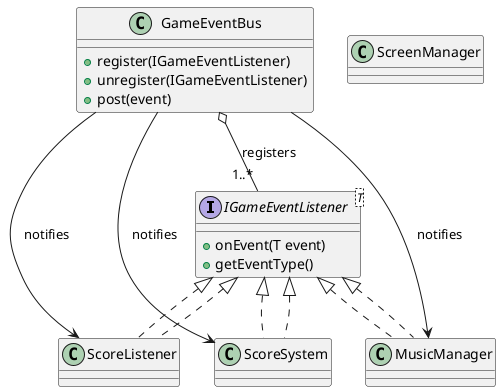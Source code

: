 @startuml ObserverEventBus

interface IGameEventListener<T> {
    + onEvent(T event)
    + getEventType()
}

class GameEventBus {
    + register(IGameEventListener)
    + unregister(IGameEventListener)
    + post(event)
}

GameEventBus o-- "1..*" IGameEventListener : registers

class ScoreListener implements IGameEventListener
class MusicManager implements IGameEventListener
class ScoreSystem implements IGameEventListener
class ScreenManager

IGameEventListener <|.. ScoreListener
IGameEventListener <|.. MusicManager
IGameEventListener <|.. ScoreSystem

GameEventBus --> ScoreListener : notifies
GameEventBus --> MusicManager : notifies
GameEventBus --> ScoreSystem : notifies

@enduml
